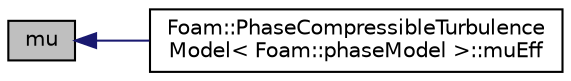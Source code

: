 digraph "mu"
{
  bgcolor="transparent";
  edge [fontname="Helvetica",fontsize="10",labelfontname="Helvetica",labelfontsize="10"];
  node [fontname="Helvetica",fontsize="10",shape=record];
  rankdir="LR";
  Node1 [label="mu",height=0.2,width=0.4,color="black", fillcolor="grey75", style="filled", fontcolor="black"];
  Node1 -> Node2 [dir="back",color="midnightblue",fontsize="10",style="solid",fontname="Helvetica"];
  Node2 [label="Foam::PhaseCompressibleTurbulence\lModel\< Foam::phaseModel \>::muEff",height=0.2,width=0.4,color="black",URL="$a01874.html#af48efbb7f47547ab0e2c14b9e198aba8",tooltip="Return the effective dynamic viscosity. "];
}
